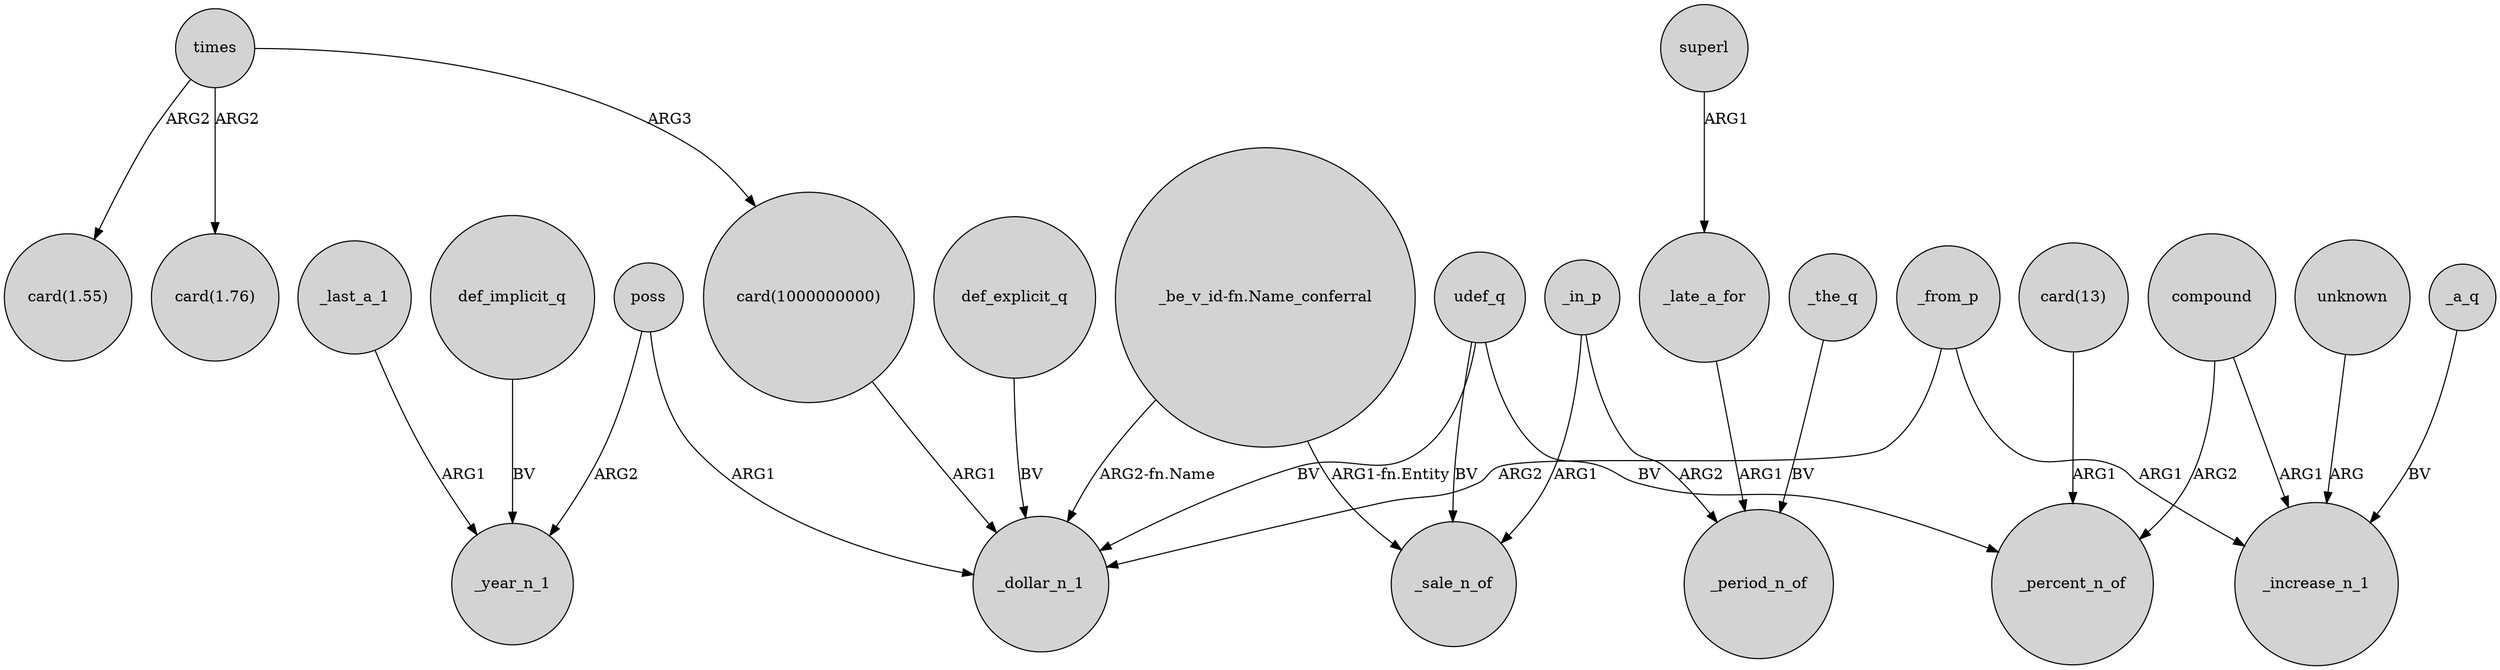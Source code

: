 digraph {
	node [shape=circle style=filled]
	def_explicit_q -> _dollar_n_1 [label=BV]
	"card(1000000000)" -> _dollar_n_1 [label=ARG1]
	compound -> _increase_n_1 [label=ARG1]
	times -> "card(1.55)" [label=ARG2]
	def_implicit_q -> _year_n_1 [label=BV]
	_in_p -> _period_n_of [label=ARG2]
	superl -> _late_a_for [label=ARG1]
	poss -> _year_n_1 [label=ARG2]
	times -> "card(1.76)" [label=ARG2]
	udef_q -> _sale_n_of [label=BV]
	times -> "card(1000000000)" [label=ARG3]
	_in_p -> _sale_n_of [label=ARG1]
	"card(13)" -> _percent_n_of [label=ARG1]
	udef_q -> _percent_n_of [label=BV]
	compound -> _percent_n_of [label=ARG2]
	_last_a_1 -> _year_n_1 [label=ARG1]
	_late_a_for -> _period_n_of [label=ARG1]
	udef_q -> _dollar_n_1 [label=BV]
	"_be_v_id-fn.Name_conferral" -> _sale_n_of [label="ARG1-fn.Entity"]
	_from_p -> _increase_n_1 [label=ARG1]
	_a_q -> _increase_n_1 [label=BV]
	poss -> _dollar_n_1 [label=ARG1]
	_the_q -> _period_n_of [label=BV]
	unknown -> _increase_n_1 [label=ARG]
	"_be_v_id-fn.Name_conferral" -> _dollar_n_1 [label="ARG2-fn.Name"]
	_from_p -> _dollar_n_1 [label=ARG2]
}
